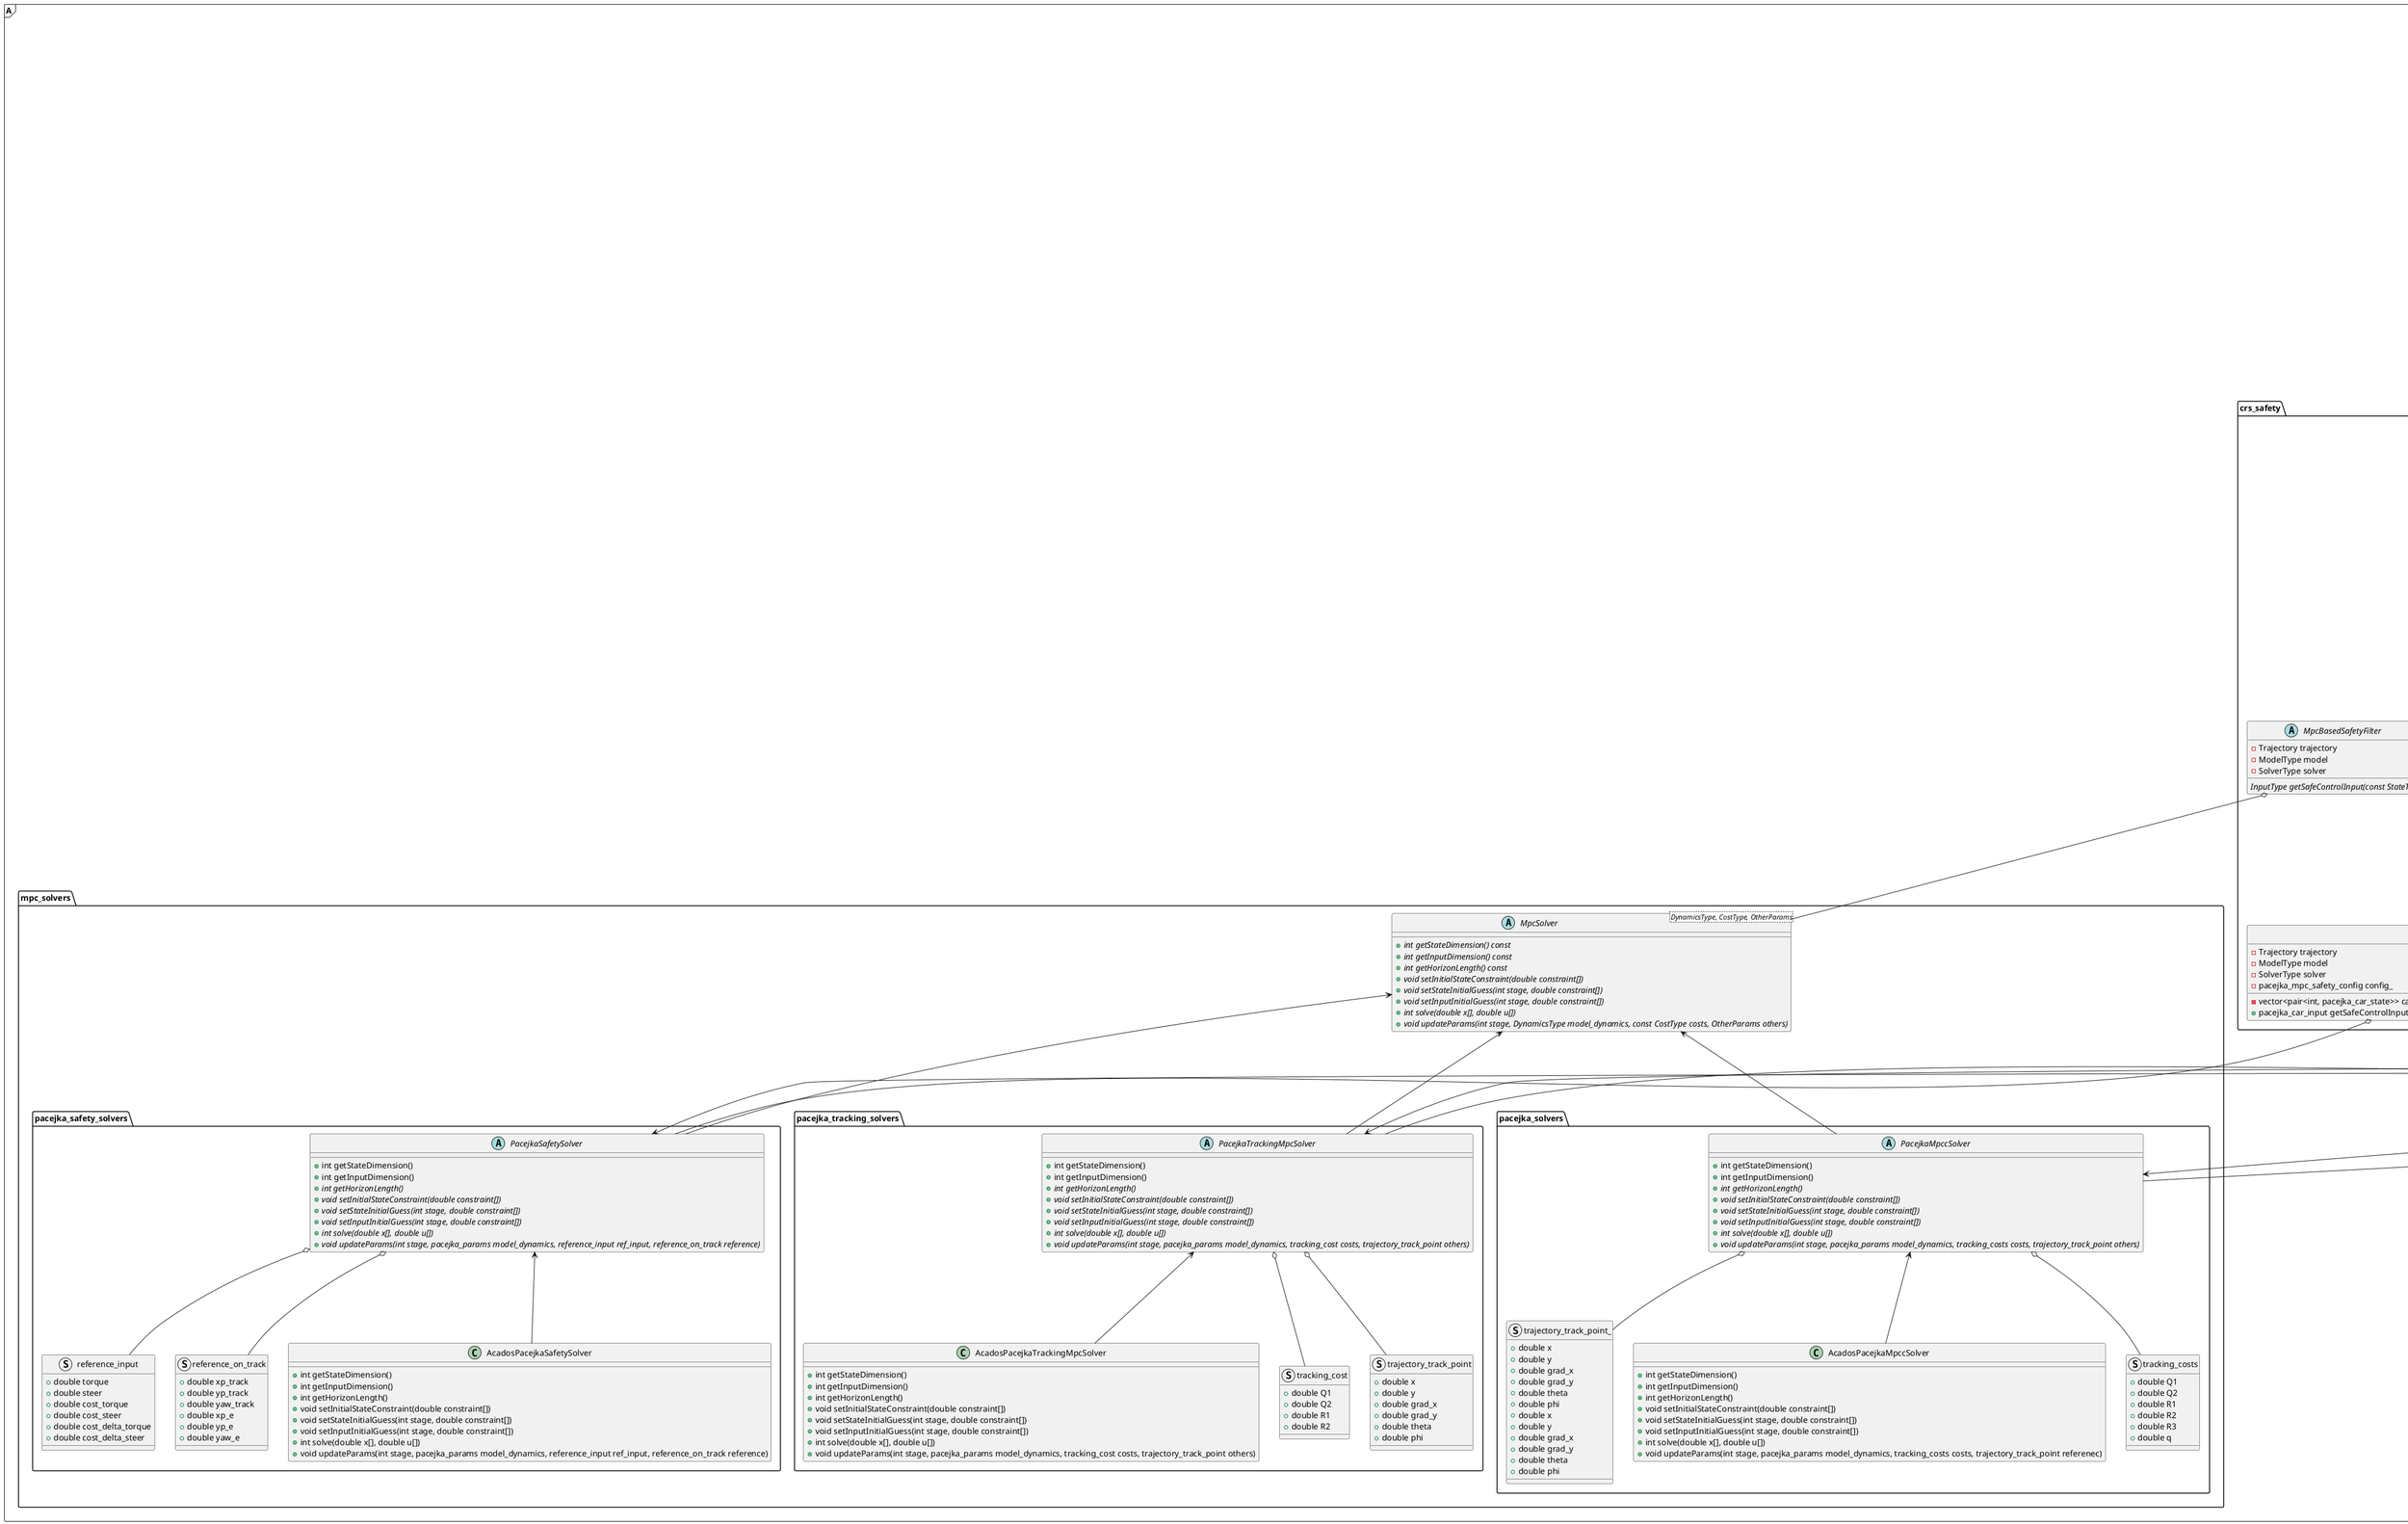 @startuml

frame "A" {


  package "crs_models" {
    abstract class ContinuousDynamicModel<StateType, InputType, StateDimension, InputDimension> {
      {abstract}  StateType applyModel(StateType state, InputType control_input)
      {abstract}  void getNumericalJacobian(StateType state, InputType input, Matrix& A, Matrix& B)
    }

    abstract class DiscreteDynamicModel<StateType, InputType, StateDimension, InputDimension> {
      {abstract}  StateType applyModel(StateType state, InputType control_input)
      {abstract}  void getNumericalJacobian(StateType state, InputType input, Matrix& A, Matrix& B)
    }

    abstract class DiscreteDynamicModelWrapper<StateType, InputType, StateDimension, InputDimension> {
      + ContinuousDynamicModel<> cont_model 
      {abstract} StateType applyModel(StateType state, InputType control_input)
      + void getNumericalJacobian(StateType state, InputType input, Matrix& A, Matrix& B)
    }


    DiscreteDynamicModel <-- DiscreteDynamicModelWrapper

    class ContinuousPacejkaModel<pacejka_car_state, pacejka_car_input, 6, 2> {
      + pacejka_car_state applyModel(pacejka_car_state state, pacejka_car_input control_input)
      + void getNumericalJacobian(pacejka_car_state state, pacejka_car_input input, Matrix& A, Matrix& B)
    }

    class DiscretePacejkaModel<pacejka_car_state, pacejka_car_input, 6, 2> {
      + PacejkaContinuous<pacejka_car_state, pacejka_car_input, 6, 2> cont_model 
      + pacejka_car_state applyModel(pacejka_car_state state, pacejka_car_input control_input)
      + void getNumericalJacobian(pacejka_car_state state, pacejka_car_input input, Matrix& A, Matrix& B)
    }

    ContinuousDynamicModel <-- ContinuousPacejkaModel
    DiscreteDynamicModelWrapper <-- DiscretePacejkaModel
    DiscretePacejkaModel o-- ContinuousPacejkaModel


    class ContinuousKinematicModel<kinematic_car_state, kinematic_car_input, 4, 2> {
      + kinematic_car_state applyModel(kinematic_car_state state, kinematic_car_input control_input)
      + void getNumericalJacobian(kinematic_car_state state, kinematic_car_input input, Matrix& A, Matrix& B)
    }

    class DiscreteKineamticModel<kinematic_car_state, kinematic_car_input, 4, 2> {
      + PacejkaContinuous<kinematic_car_state, kinematic_car_input, 4, 2> cont_model 
      + kinematic_car_state applyModel(kinematic_car_state state, kinematic_car_input control_input)
      + void getNumericalJacobian(kinematic_state state, kinematic_car_input input, Matrix& A, Matrix& B)
    }

    struct pacejka_car_state {
      +   double pos_x
      +   double pos_y
      +   double yaw
      +   double vel_x
      +   double vel_y
      +   double yaw_rate
    }

    struct pacejka_car_input {
      +   double torque
      +   double steer
    }

    struct kinematic_car_state {
      +   double pos_x
      +   double pos_y
      +   double yaw
      +   double velocity
    }

    struct kinematic_car_input {
      +   double torque
      +   double steer
    }

    struct kinematic_params {
      + double lr
      + double lf
      + double tau
      + double a
      + double b
    }

    struct pacejka_params {
      + double lr
      + double lf
      + double m
      + double I
      + double Df
      + double Cf
      + double Bf
      + double Dr
      + double Cr
      + double Br
      + double Cm1
      + double Cm2
      + double Cd
      + double Croll
    }


    ContinuousDynamicModel <-- ContinuousKinematicModel
    DiscreteDynamicModelWrapper <-- DiscreteKineamticModel
    DiscreteKineamticModel o-- ContinuousKinematicModel

    DiscreteKineamticModel o-- kinematic_car_input
    ContinuousKinematicModel o-- kinematic_car_input
    DiscreteKineamticModel o-- kinematic_car_state
    ContinuousKinematicModel o-- kinematic_car_state
    ContinuousKinematicModel o-- kinematic_params

    ContinuousPacejkaModel o-- pacejka_car_input
    DiscretePacejkaModel o-- pacejka_car_input
    DiscretePacejkaModel o-- pacejka_car_state
    ContinuousPacejkaModel o-- pacejka_car_state
    ContinuousPacejkaModel o-- pacejka_params
  }

  package "crs_sensor_models" {

    struct measurement {
      + string key
      + Vector measurement_data
      + double timstamp
    }

    abstract class SensorModel<StateType, InputType, StateDimension> {
      - Matrix R
      {abstract}  Vector applyModel(StateType state, InputType control_input)
      {abstract}  void getNumericalJacobian(StateType state, InputType input, Matrix& H)
      + Matrix getR()
      + {static} string getKey()
    }


    package "kinematic_sensor_models" {

      class ImuSensorModel<kinematic_car_state, kinematic_car_input, 4> {
        - Matrix<3,3> R
        + Vector applyModel(StateType state, kinematic_car_input control_input)
        + void getNumericalJacobian(StateType state, kinematic_car_input input, Matrix& H)
        + Matrix getR()
        + {static} string getKey()
      }

      class ViconSensorModel<kinematic_car_state, kinematic_car_input, 4> {
        - Matrix<3,3> R
        + Vector applyModel(kinematic_car_state state, kinematic_car_input control_input)
        + void getNumericalJacobian(kinematic_car_state state, kinematic_car_input input, Matrix& H)
        + Matrix getR()
        + {static} string getKey()
      }


      SensorModel <-- ViconSensorModel
      SensorModel <-- ImuSensorModel

      ImuSensorModel o-- kinematic_car_state
      ImuSensorModel o-- kinematic_car_input
      ViconSensorModel o-- kinematic_car_state
      ViconSensorModel o-- kinematic_car_input
    }


    package "pacejka_sensor_models" {

      class ImuSensorModel_<pacejka_car_state, pacejka_car_input, 6> {
        - Matrix<3,3> R
        + Vector applyModel(pacejka_car_state state, pacejka_car_input control_input)
        + void getNumericalJacobian(pacejka_car_state state, pacejka_car_input input, Matrix& H)
        + Matrix getR()
        + {static} string getKey()
      }

      class ViconSensorModel_<pacejka_car_state, pacejka_car_input, 6> {
        - Matrix<3,3> R
        + Vector applyModel(pacejka_car_state state, pacejka_car_input control_input)
        + void getNumericalJacobian(pacejka_car_state state, pacejka_car_input input, Matrix& H)
        + Matrix getR()
        + {static} string getKey()
      }

      SensorModel <-- ViconSensorModel_
      SensorModel <-- ImuSensorModel_

      ImuSensorModel_ o-- kinematic_car_state
      ImuSensorModel_ o-- kinematic_car_input
      ViconSensorModel_ o-- kinematic_car_state
      ViconSensorModel_ o-- kinematic_car_input
    }
  }


  package "crs_estimation" {

    abstract class BaseEstimator<StateType> {
      +  StateType getStateEstimate()
        {abstract} void measurementCallback(measurement data)
    }

    abstract class ModelBasedEstimator<StateType, InputType> {
      {abstract} void controlInputCallback (InputType input, double timestamp)
    }
    BaseEstimator <-- ModelBasedEstimator

    package "kalman" {
       class DiscreteEKF<StateType, InputType, StateDimension, InputDimension> {
       - StateType best_state
       - DiscreteDynamicModel<StateType, InputType, InputDimension> discrete_model 
       + Map<string, SensorModel> key_to_sensor_model

       + void controlInputCallback(InputType input, double timestamp)
       + void measurementCallback(measurement measurement)

       + void predict(InputType input, double timestep)
       + void measurementUpdate(measurement data)
       + StateType getStateEstimate()

      }
      DiscreteEKF o-- SensorModel
      DiscreteEKF o-- measurement
      DiscreteEKF o-- DiscreteDynamicModel
    }

    package "lowpass" {

      abstract class LowpassEstimator<StateType> {
        +  StateType getStateEstimate()
        {abstract} void measurementUpdate(measurement data)
      }

      struct car_lowpass_parameters {
        + vector<double> b_dx
        + vector<double> a_dx
        + vector<double> b_dy
        + vector<double> a_dy
        + vector<double> b_yaw
        + vector<double> a_yaw
        + vector<double> b_dyaw
        + vector<double> a_dyaw
      }

      class PacejkaLowpassEstimator<pacejka_car_state> {
       + pacejka_car_state best_state

       + void measurementUpdate(measurement data)
       + pacejka_car_state getStateEstimate()

      }
      LowpassEstimator <-- PacejkaLowpassEstimator
      PacejkaLowpassEstimator o- pacejka_car_state
      PacejkaLowpassEstimator o-- measurement
      PacejkaLowpassEstimator o-- car_lowpass_parameters
    }
    BaseEstimator <-- LowpassEstimator
    ModelBasedEstimator <-- DiscreteEKF

  }

  package "mpc_solvers" {

      abstract class MpcSolver<DynamicsType, CostType, OtherParams> {
        {abstract} + int getStateDimension() const
        {abstract} + int getInputDimension() const
        {abstract} + int getHorizonLength() const
        {abstract} + void setInitialStateConstraint(double constraint[])
        {abstract} + void setStateInitialGuess(int stage, double constraint[])
        {abstract} + void setInputInitialGuess(int stage, double constraint[])
        {abstract} + int solve(double x[], double u[])
        {abstract} + void updateParams(int stage, DynamicsType model_dynamics, const CostType costs, OtherParams others)
      }
      
    package "pacejka_solvers" {


      struct trajectory_track_point_ {
        + double x
        + double y
        + double grad_x
        + double grad_y
        + double theta
        + double phi
      }

    
      abstract class PacejkaMpccSolver {
        + int getStateDimension()
        + int getInputDimension() 
        {abstract} + int getHorizonLength()
        {abstract} + void setInitialStateConstraint(double constraint[])
        {abstract} + void setStateInitialGuess(int stage, double constraint[])
        {abstract} + void setInputInitialGuess(int stage, double constraint[])
        {abstract} + int solve(double x[], double u[])
        {abstract} + void updateParams(int stage, pacejka_params model_dynamics, tracking_costs costs, trajectory_track_point others)
      }

      class AcadosPacejkaMpccSolver {
        + int getStateDimension()
        + int getInputDimension() 
        + int getHorizonLength()
        + void setInitialStateConstraint(double constraint[])
        + void setStateInitialGuess(int stage, double constraint[])
        + void setInputInitialGuess(int stage, double constraint[])
        + int solve(double x[], double u[])
        + void updateParams(int stage, pacejka_params model_dynamics, tracking_costs costs, trajectory_track_point referenec)
      }


      struct trajectory_track_point_ {
        + double x
        + double y
        + double grad_x
        + double grad_y
        + double theta
        + double phi
      }


      struct tracking_costs {
        + double Q1
        + double Q2
        + double R1
        + double R2
        + double R3
        + double q
      }

      MpcSolver <-- PacejkaMpccSolver
      PacejkaMpccSolver o-- tracking_costs
      PacejkaMpccSolver o-- trajectory_track_point_
      PacejkaMpccSolver <-- AcadosPacejkaMpccSolver
      PacejkaMpccSolver <- pacejka_params
    }


    package "pacejka_safety_solvers" {


      struct reference_input {
        + double torque
        + double steer
        + double cost_torque
        + double cost_steer
        + double cost_delta_torque
        + double cost_delta_steer
      }

      struct reference_on_track {
        + double xp_track
        + double yp_track
        + double yaw_track
        + double xp_e
        + double yp_e
        + double yaw_e
      }

      abstract class PacejkaSafetySolver {
        + int getStateDimension()
        + int getInputDimension()
        {abstract} + int getHorizonLength()
        {abstract} + void setInitialStateConstraint(double constraint[])
        {abstract} + void setStateInitialGuess(int stage, double constraint[])
        {abstract} + void setInputInitialGuess(int stage, double constraint[])
        {abstract} + int solve(double x[], double u[])
        {abstract} + void updateParams(int stage, pacejka_params model_dynamics, reference_input ref_input, reference_on_track reference)
      }

      class AcadosPacejkaSafetySolver {
        + int getStateDimension()
        + int getInputDimension()
         + int getHorizonLength()
         + void setInitialStateConstraint(double constraint[])
         + void setStateInitialGuess(int stage, double constraint[])
         + void setInputInitialGuess(int stage, double constraint[])
         + int solve(double x[], double u[])
       + void updateParams(int stage, pacejka_params model_dynamics, reference_input ref_input, reference_on_track reference)
     }


      MpcSolver <-- PacejkaSafetySolver
      PacejkaSafetySolver o-- reference_on_track
      PacejkaSafetySolver o-- reference_input
      PacejkaSafetySolver <-- AcadosPacejkaSafetySolver
      PacejkaSafetySolver <- pacejka_params

}

    package "pacejka_tracking_solvers" {


      class AcadosPacejkaTrackingMpcSolver {
        + int getStateDimension()
        + int getInputDimension()
         + int getHorizonLength()
         + void setInitialStateConstraint(double constraint[])
         + void setStateInitialGuess(int stage, double constraint[])
         + void setInputInitialGuess(int stage, double constraint[])
         + int solve(double x[], double u[])
         + void updateParams(int stage, pacejka_params model_dynamics, tracking_cost costs, trajectory_track_point others)
      }
      
      struct tracking_cost {
        + double Q1
        + double Q2
        + double R1
        + double R2
      }


      abstract class PacejkaTrackingMpcSolver {
        + int getStateDimension()
        + int getInputDimension()
        {abstract} + int getHorizonLength()
        {abstract} + void setInitialStateConstraint(double constraint[])
        {abstract} + void setStateInitialGuess(int stage, double constraint[])
        {abstract} + void setInputInitialGuess(int stage, double constraint[])
        {abstract} + int solve(double x[], double u[])
        {abstract} + void updateParams(int stage, pacejka_params model_dynamics, tracking_cost costs, trajectory_track_point others)
      }


      
      struct trajectory_track_point {
        + double x
        + double y
        + double grad_x
        + double grad_y
        + double theta
        + double phi
      }
      
      MpcSolver <-- PacejkaTrackingMpcSolver
      PacejkaTrackingMpcSolver o-- tracking_cost
      PacejkaTrackingMpcSolver o-- trajectory_track_point
      PacejkaTrackingMpcSolver <-- AcadosPacejkaTrackingMpcSolver
      PacejkaTrackingMpcSolver <- pacejka_params
      
}

  }
    
  package "crs_controls" {
    abstract class BaseController<StateType, InputType> {
      - Trajectory trajectory
      {abstract} InputType getControlInput(StateType state, double timestamp)
      {abstract} bool isInitializing()
    }

    abstract class ModelBasedController<ModelType, StateType, InputType> {
      - Trajectory trajectory
      - ModelType model_
      {abstract} InputType getControlInput(StateType state, double timestamp)
      {abstract} bool isInitializing()
    }
    abstract class MpcController<ModelType, StateType, InputType> {
      - Trajectory trajectory
      - ModelType model_
      {abstract} InputType getControlInput(StateType state, double timestamp)
      {abstract} bool isInitializing()
      {abstract} vector<vector<double>> getPlannedTrajectory()
    }

    BaseController <-- ModelBasedController
    ModelBasedController <-- MpcController

    struct FfFbConfig {
      + bool use_filter
      + vector<double> b_filter
      + vector<double> a_filter
      + double target_velocity
      + double lag_compensation_time
      + double a_torque
      +  double b_torque
      + double Kd
      + double Kp
      + double Ki
      + double steer_limit
      + double K_torque_curv
      + int mean_curv_dist
      + double look_ahead_dist
    }
    
    struct pid_const_ref_config {
      + double lag_compensation_time
      + bool use_filter
      + vector<double> b_filter
      + vector<double> a_filter
      + double a_torque
      + double b_torque
      + double Kd
      + double Kp
      + double Ki
      + double Kd_angle
      + double Kp_angle
      + double Ki_angle
      + double steer_limit
    }

    struct pid_config {
      + double target_velocity
      + double look_ahead_time
      + bool use_filter
      + vector<double> b_filter
      + vector<double> a_filter
      + double a_torque
      + double b_torque
      + double Kd
      + double Kp
      + double Ki
    }

    class PacejkaPIDController {
      - Trajectory trajectory
      - pid_config config
      + pacejka_car_input getControlInput(pacejka_car_state state)
      + bool isInitializing()
    }


    class PacejkaConstRefPIDController {
      - Trajectory trajectory
      - pid_const_ref_config config
      + void setConfig(pid_const_ref_config config)
      + pacejka_car_input getControlInput(pacejka_car_state state)
      + bool isInitializing()
    }
    
    class FfFbController {
      - Trajectory trajectory
      - FfFbConfig config
      - ModelType model_
      + pacejka_params model_params_ 
      + pacejka_car_input getControlInput(pacejka_car_state state, double timestamp)
      + bool isInitializing()
      + void setConfig(FfFbConfig config)
    }  
    
    struct mpcc_pacejka_config {
      + double Q1
      + double Q2
      + double R1
      + double R2 
      + double R3
      + double q
      + double lag_compensation_time

    }

    class PacejkaMpccController {
      - Trajectory trajectory
      - ModelType model_
      - mpcc_pacejka_config config
      - PacejkaMpccSolver solver
      + pacejka_car_input getControlInput(pacejka_car_state state, double timestamp)
      + bool isInitializing()
      + void initialize(pacejka_car_state state)
      + void setConfig(MpccPacejkaConfig config)
      + vector<vector<double>> getPlannedTrajectory()
    }


    class PacejkaTrackingMpcController {
      - Trajectory trajectory
      - ModelType model_
      - mpcc_pacejka_config config
      - PacejkaTrackingMpcSolver solver
      + pacejka_car_input getControlInput(pacejka_car_state state, double timestamp)
      + bool isInitializing()
      + void initialize(pacejka_car_state state)
      + void setConfig(tracking_mpc_pacejka_config config)
      + vector<vector<double>> getPlannedTrajectory()
    }

    struct tracking_mpc_pacejka_config {
        double Q1
        double Q2
        double R1
        double R2
        double lag_compensation_time
        string solver_type
    }
    
    
    
    ModelBasedController <-- FfFbController
    BaseController <-- PacejkaPIDController
    MpcController <-- PacejkaTrackingMpcController
    MpcController <-- PacejkaMpccController

    FfFbController o- pacejka_car_input
    FfFbController o- pacejka_car_state
    FfFbController o- pacejka_params
    FfFbController o-- FfFbConfig

    PacejkaPIDController o- pacejka_car_input
    PacejkaPIDController o- pacejka_car_state
    PacejkaPIDController o-- pid_config
    
    BaseController <-- PacejkaConstRefPIDController
    PacejkaConstRefPIDController o- pacejka_car_input
    PacejkaConstRefPIDController o- pacejka_car_state
    PacejkaConstRefPIDController o-- pid_const_ref_config

    PacejkaMpccController o- pacejka_car_input
    PacejkaMpccController o- pacejka_car_state
    PacejkaMpccController o- pacejka_params
    PacejkaMpccController o-- mpcc_pacejka_config

    PacejkaMpccController o-- PacejkaMpccSolver


    PacejkaTrackingMpcController o- pacejka_car_input
    PacejkaTrackingMpcController o- pacejka_car_state
    PacejkaTrackingMpcController o- pacejka_params
    PacejkaTrackingMpcController o-- PacejkaTrackingMpcSolver

    PacejkaTrackingMpcController o-- tracking_mpc_pacejka_config


  }


  package "commons" {
      abstract class Trajectory {
        + int getClosestTrackPointIdx(Vector2D point, float precision)
        + Vector2D getClosestTrackPoint(Vector2D point, float precision)
      }
      
      class StaticTrackTrajectory {
        + int getClosestTrackPointIdx(Vector2D point, float precision)
        + Vector2D getClosestTrackPoint(Vector2D point, float precision)
      }
      
      class DynamicPointTrajectory {
        + int getClosestTrackPointIdx(Vector2D point, float precision)
        + Vector2D getClosestTrackPoint(Vector2D point, float precision)
      }


    Trajectory <-- StaticTrackTrajectory
    Trajectory <-- DynamicPointTrajectory


    BaseController o-- Trajectory
  }

  package "crs_planning" {
    abstract class BasePlanner<TrajectoryType, StateType> {
      {abstract} vector<TrajectoryType> getPlannedTrajectory(StateType state, double timestamp)
      {abstract} bool goalReached(StateType state, vector<TrajectoryType> trajectory)
    }

    struct cartesian_reference_point {
        double x
        double y
    } 
    
    struct multi_car_cartesian_reference_point {
        vector<string> namespaces;
        vector<cartesian_reference_point> points;
    } 
    class MultiPacejkaLloydPlanner {
        + vector<multi_car_cartesian_reference_point> getPlannedTrajectory(map<string, pacejka_car_state> state, double timestamp)
        + bool goalReached(map<string, pacejka_car_state> states, vector<multi_car_cartesian_reference_point> trajectory)
    }

    BasePlanner <-- MultiPacejkaLloydPlanner

    MultiPacejkaLloydPlanner o-- multi_car_cartesian_reference_point
    MultiPacejkaLloydPlanner o-- cartesian_reference_point

    multi_car_cartesian_reference_point o-- cartesian_reference_point
  }
  package "crs_safety" {

    abstract class SafetyFilter<StateType, InputType> {
      - Trajectory trajectory
      {abstract} InputType getSafeControlInput(const StateType state, const InputType control_input)
    }

    abstract class ModelBasedSafetyFilter<StateType, InputType, ModelType> {
      - Trajectory trajectory
      - ModelType model
      {abstract} InputType getSafeControlInput(const StateType state, const InputType control_input)
      }
    
    abstract class MpcBasedSafetyFilter<StateType, InputType, ModelType, SolverType> {
      - Trajectory trajectory
      - ModelType model
      - SolverType solver
      {abstract} InputType getSafeControlInput(const StateType state, const InputType control_input)
    }

    class PacejkaMpcSafetyFilter {
      - Trajectory trajectory
      - ModelType model
      - SolverType solver
      - pacejka_mpc_safety_config config_
      - vector<pair<int, pacejka_car_state>> calculateReferenceTrajectory(pacejka_car_state state, pacejka_car_input input)
      + pacejka_car_input getSafeControlInput(const pacejka_car_state state, const pacejka_car_input control_input)
    }

    class SimplePacejkaCollisionAvoider<pacejka_car_state, pacejka_car_input,DiscretePacejkaModel> {
      - Trajectory trajectory
        pacejka_car_input getSafeControlInput(const pacejka_car_state state, const pacejka_car_input control_input);
    }

    SafetyFilter <-- ModelBasedSafetyFilter
    ModelBasedSafetyFilter <-- MpcBasedSafetyFilter
    ModelBasedSafetyFilter <-- SimplePacejkaCollisionAvoider

    SafetyFilter o-- Trajectory
    MpcBasedSafetyFilter o-- PacejkaMpcSafetyFilter
    PacejkaMpcSafetyFilter o-- PacejkaSafetySolver
    MpcBasedSafetyFilter o-- MpcSolver
  }

}
@enduml
